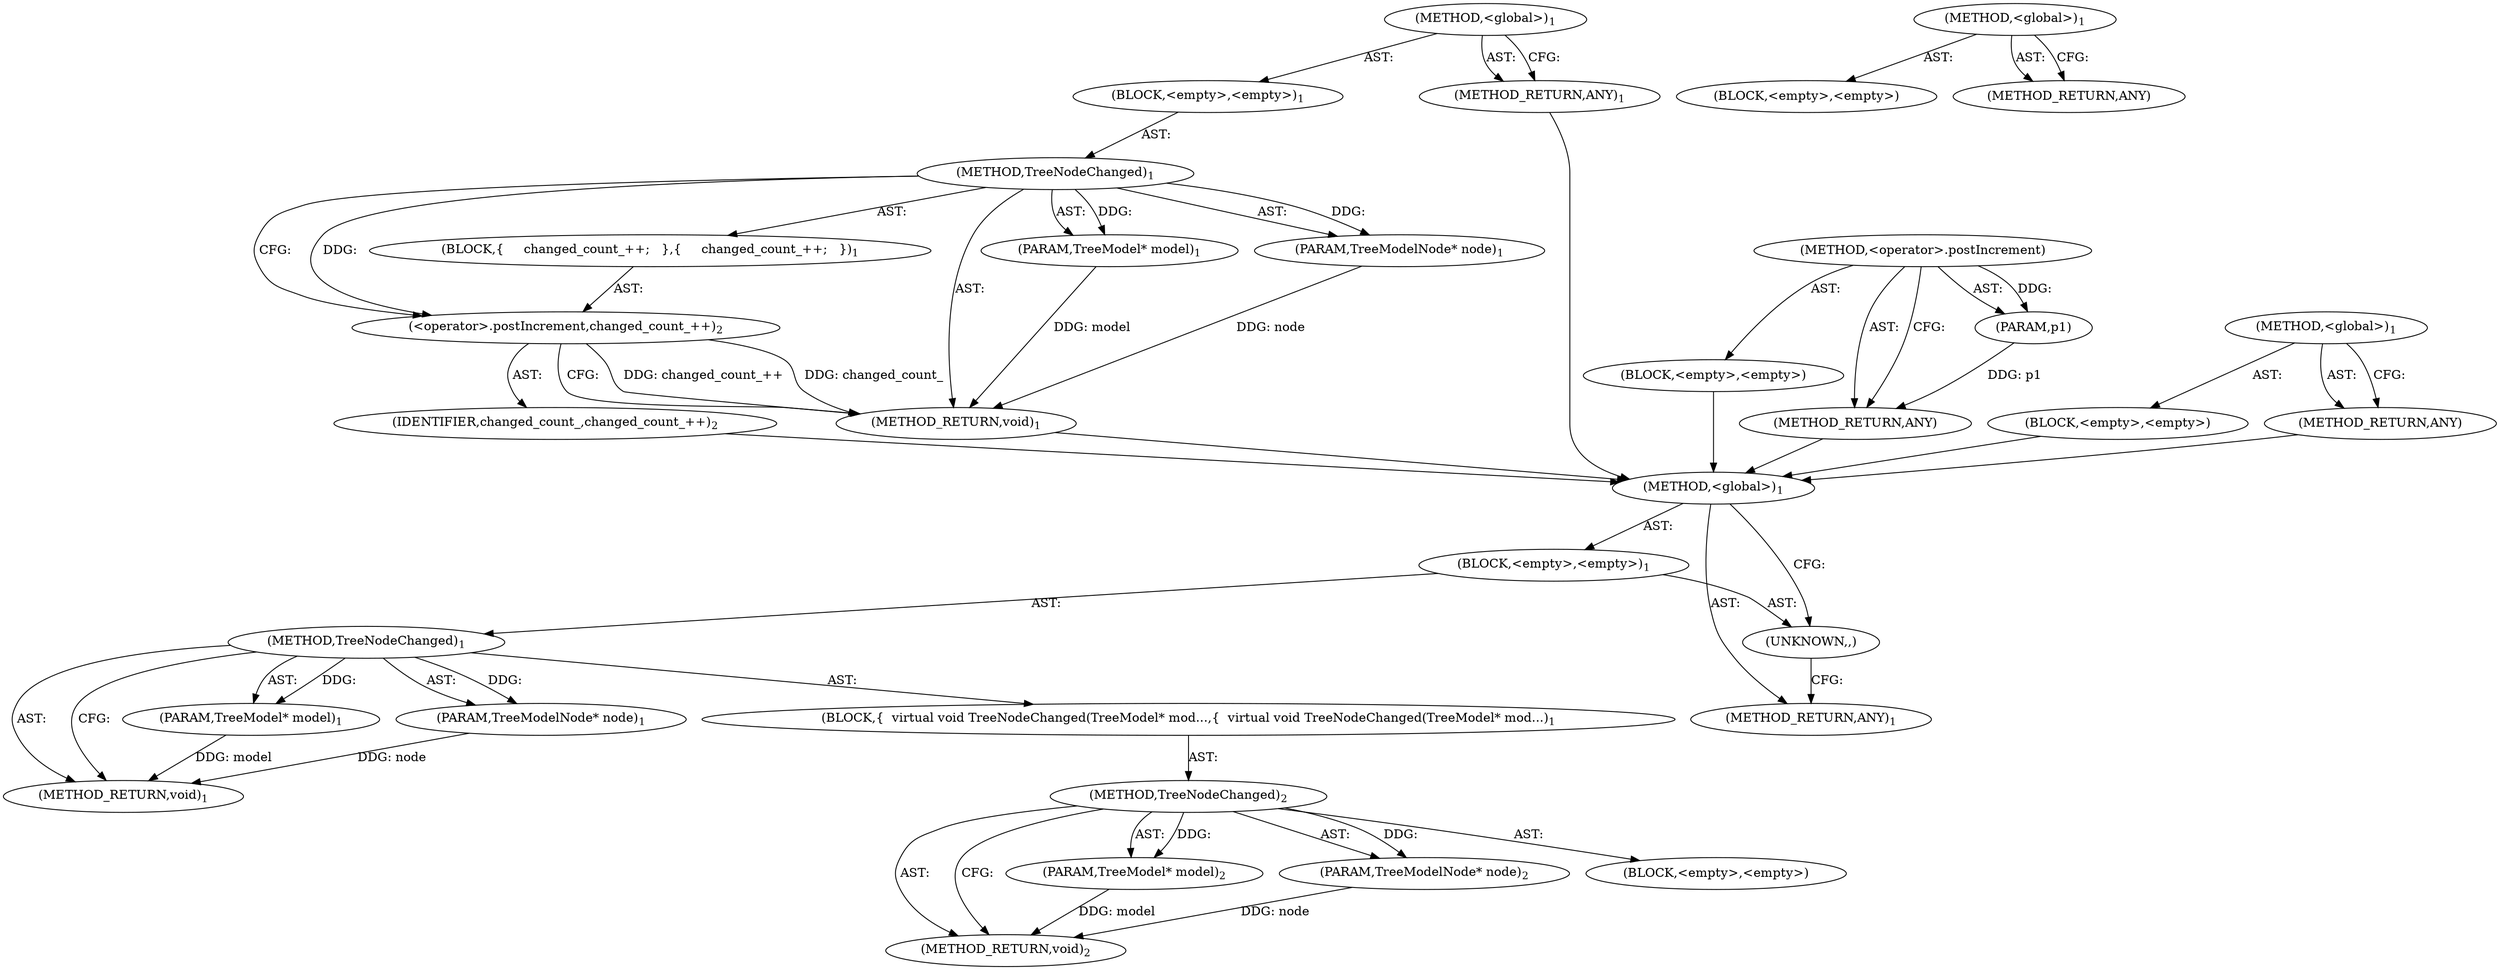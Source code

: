 digraph "TreeNodeChanged" {
vulnerable_6 [label=<(METHOD,&lt;global&gt;)<SUB>1</SUB>>];
vulnerable_7 [label=<(BLOCK,&lt;empty&gt;,&lt;empty&gt;)<SUB>1</SUB>>];
vulnerable_8 [label=<(METHOD,TreeNodeChanged)<SUB>1</SUB>>];
vulnerable_9 [label=<(PARAM,TreeModel* model)<SUB>1</SUB>>];
vulnerable_10 [label=<(PARAM,TreeModelNode* node)<SUB>1</SUB>>];
vulnerable_11 [label=<(BLOCK,{
     changed_count_++;
   },{
     changed_count_++;
   })<SUB>1</SUB>>];
vulnerable_12 [label=<(&lt;operator&gt;.postIncrement,changed_count_++)<SUB>2</SUB>>];
vulnerable_13 [label=<(IDENTIFIER,changed_count_,changed_count_++)<SUB>2</SUB>>];
vulnerable_14 [label=<(METHOD_RETURN,void)<SUB>1</SUB>>];
vulnerable_16 [label=<(METHOD_RETURN,ANY)<SUB>1</SUB>>];
vulnerable_33 [label=<(METHOD,&lt;operator&gt;.postIncrement)>];
vulnerable_34 [label=<(PARAM,p1)>];
vulnerable_35 [label=<(BLOCK,&lt;empty&gt;,&lt;empty&gt;)>];
vulnerable_36 [label=<(METHOD_RETURN,ANY)>];
vulnerable_27 [label=<(METHOD,&lt;global&gt;)<SUB>1</SUB>>];
vulnerable_28 [label=<(BLOCK,&lt;empty&gt;,&lt;empty&gt;)>];
vulnerable_29 [label=<(METHOD_RETURN,ANY)>];
fixed_6 [label=<(METHOD,&lt;global&gt;)<SUB>1</SUB>>];
fixed_7 [label=<(BLOCK,&lt;empty&gt;,&lt;empty&gt;)<SUB>1</SUB>>];
fixed_8 [label=<(METHOD,TreeNodeChanged)<SUB>1</SUB>>];
fixed_9 [label=<(PARAM,TreeModel* model)<SUB>1</SUB>>];
fixed_10 [label=<(PARAM,TreeModelNode* node)<SUB>1</SUB>>];
fixed_11 [label=<(BLOCK,{
  virtual void TreeNodeChanged(TreeModel* mod...,{
  virtual void TreeNodeChanged(TreeModel* mod...)<SUB>1</SUB>>];
fixed_12 [label=<(METHOD,TreeNodeChanged)<SUB>2</SUB>>];
fixed_13 [label=<(PARAM,TreeModel* model)<SUB>2</SUB>>];
fixed_14 [label=<(PARAM,TreeModelNode* node)<SUB>2</SUB>>];
fixed_15 [label=<(BLOCK,&lt;empty&gt;,&lt;empty&gt;)>];
fixed_16 [label=<(METHOD_RETURN,void)<SUB>2</SUB>>];
fixed_18 [label=<(METHOD_RETURN,void)<SUB>1</SUB>>];
fixed_20 [label=<(UNKNOWN,,)>];
fixed_21 [label=<(METHOD_RETURN,ANY)<SUB>1</SUB>>];
fixed_32 [label=<(METHOD,&lt;global&gt;)<SUB>1</SUB>>];
fixed_33 [label=<(BLOCK,&lt;empty&gt;,&lt;empty&gt;)>];
fixed_34 [label=<(METHOD_RETURN,ANY)>];
vulnerable_6 -> vulnerable_7  [key=0, label="AST: "];
vulnerable_6 -> vulnerable_16  [key=0, label="AST: "];
vulnerable_6 -> vulnerable_16  [key=1, label="CFG: "];
vulnerable_7 -> vulnerable_8  [key=0, label="AST: "];
vulnerable_8 -> vulnerable_9  [key=0, label="AST: "];
vulnerable_8 -> vulnerable_9  [key=1, label="DDG: "];
vulnerable_8 -> vulnerable_10  [key=0, label="AST: "];
vulnerable_8 -> vulnerable_10  [key=1, label="DDG: "];
vulnerable_8 -> vulnerable_11  [key=0, label="AST: "];
vulnerable_8 -> vulnerable_14  [key=0, label="AST: "];
vulnerable_8 -> vulnerable_12  [key=0, label="CFG: "];
vulnerable_8 -> vulnerable_12  [key=1, label="DDG: "];
vulnerable_9 -> vulnerable_14  [key=0, label="DDG: model"];
vulnerable_10 -> vulnerable_14  [key=0, label="DDG: node"];
vulnerable_11 -> vulnerable_12  [key=0, label="AST: "];
vulnerable_12 -> vulnerable_13  [key=0, label="AST: "];
vulnerable_12 -> vulnerable_14  [key=0, label="CFG: "];
vulnerable_12 -> vulnerable_14  [key=1, label="DDG: changed_count_++"];
vulnerable_12 -> vulnerable_14  [key=2, label="DDG: changed_count_"];
vulnerable_13 -> fixed_6  [key=0];
vulnerable_14 -> fixed_6  [key=0];
vulnerable_16 -> fixed_6  [key=0];
vulnerable_33 -> vulnerable_34  [key=0, label="AST: "];
vulnerable_33 -> vulnerable_34  [key=1, label="DDG: "];
vulnerable_33 -> vulnerable_35  [key=0, label="AST: "];
vulnerable_33 -> vulnerable_36  [key=0, label="AST: "];
vulnerable_33 -> vulnerable_36  [key=1, label="CFG: "];
vulnerable_34 -> vulnerable_36  [key=0, label="DDG: p1"];
vulnerable_35 -> fixed_6  [key=0];
vulnerable_36 -> fixed_6  [key=0];
vulnerable_27 -> vulnerable_28  [key=0, label="AST: "];
vulnerable_27 -> vulnerable_29  [key=0, label="AST: "];
vulnerable_27 -> vulnerable_29  [key=1, label="CFG: "];
vulnerable_28 -> fixed_6  [key=0];
vulnerable_29 -> fixed_6  [key=0];
fixed_6 -> fixed_7  [key=0, label="AST: "];
fixed_6 -> fixed_21  [key=0, label="AST: "];
fixed_6 -> fixed_20  [key=0, label="CFG: "];
fixed_7 -> fixed_8  [key=0, label="AST: "];
fixed_7 -> fixed_20  [key=0, label="AST: "];
fixed_8 -> fixed_9  [key=0, label="AST: "];
fixed_8 -> fixed_9  [key=1, label="DDG: "];
fixed_8 -> fixed_10  [key=0, label="AST: "];
fixed_8 -> fixed_10  [key=1, label="DDG: "];
fixed_8 -> fixed_11  [key=0, label="AST: "];
fixed_8 -> fixed_18  [key=0, label="AST: "];
fixed_8 -> fixed_18  [key=1, label="CFG: "];
fixed_9 -> fixed_18  [key=0, label="DDG: model"];
fixed_10 -> fixed_18  [key=0, label="DDG: node"];
fixed_11 -> fixed_12  [key=0, label="AST: "];
fixed_12 -> fixed_13  [key=0, label="AST: "];
fixed_12 -> fixed_13  [key=1, label="DDG: "];
fixed_12 -> fixed_14  [key=0, label="AST: "];
fixed_12 -> fixed_14  [key=1, label="DDG: "];
fixed_12 -> fixed_15  [key=0, label="AST: "];
fixed_12 -> fixed_16  [key=0, label="AST: "];
fixed_12 -> fixed_16  [key=1, label="CFG: "];
fixed_13 -> fixed_16  [key=0, label="DDG: model"];
fixed_14 -> fixed_16  [key=0, label="DDG: node"];
fixed_20 -> fixed_21  [key=0, label="CFG: "];
fixed_32 -> fixed_33  [key=0, label="AST: "];
fixed_32 -> fixed_34  [key=0, label="AST: "];
fixed_32 -> fixed_34  [key=1, label="CFG: "];
}

